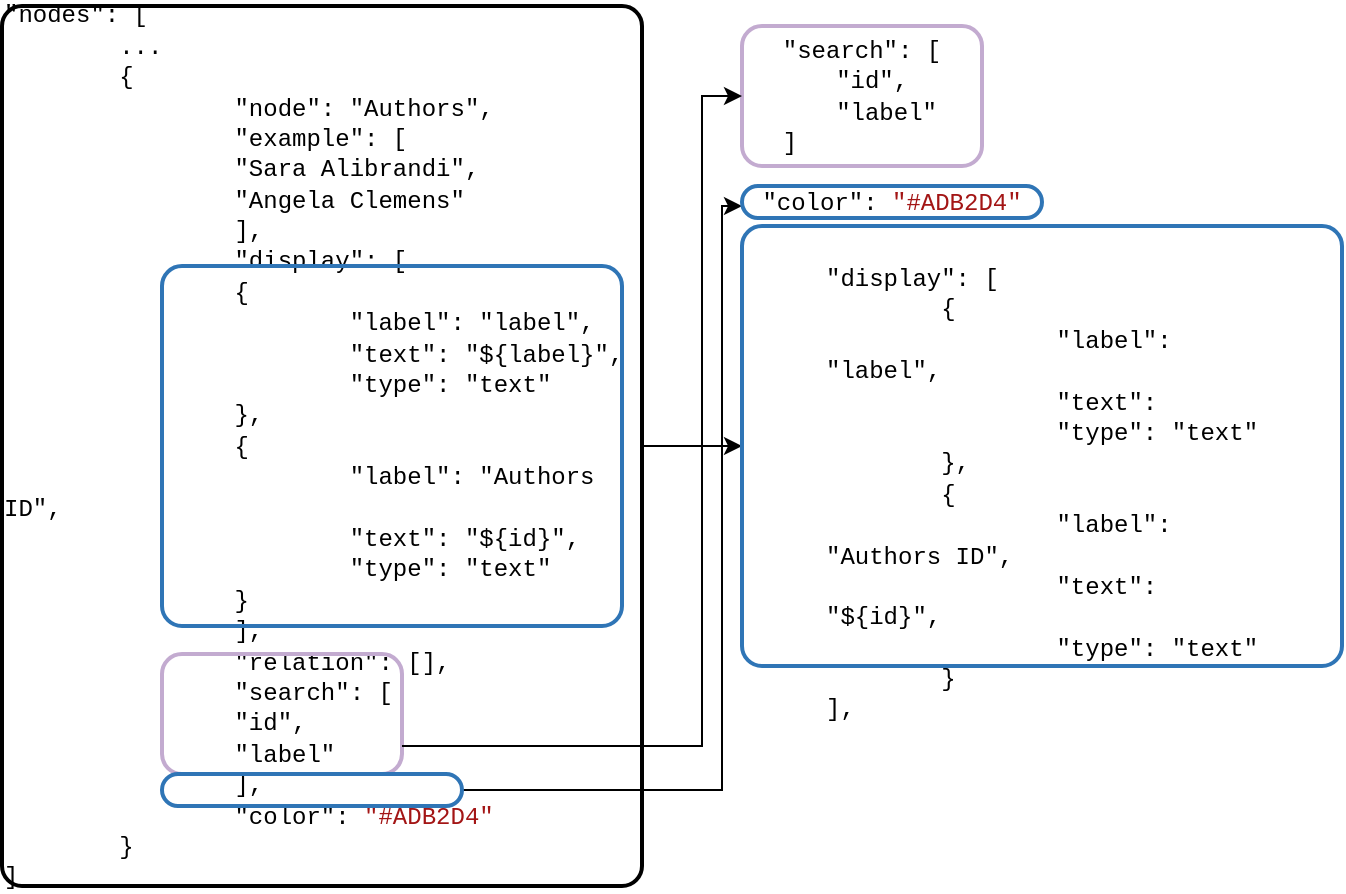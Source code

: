 <mxfile version="26.2.2">
  <diagram name="Page-1" id="xKhlsxAtRhAonfhplPug">
    <mxGraphModel dx="1428" dy="732" grid="1" gridSize="10" guides="1" tooltips="1" connect="1" arrows="1" fold="1" page="1" pageScale="1" pageWidth="1920" pageHeight="1200" math="0" shadow="0">
      <root>
        <mxCell id="0" />
        <mxCell id="1" parent="0" />
        <mxCell id="vIwmV1KeTdYrx_ldE85M-15" value="" style="edgeStyle=orthogonalEdgeStyle;rounded=0;orthogonalLoop=1;jettySize=auto;html=1;" edge="1" parent="1" source="vIwmV1KeTdYrx_ldE85M-1" target="vIwmV1KeTdYrx_ldE85M-14">
          <mxGeometry relative="1" as="geometry" />
        </mxCell>
        <mxCell id="vIwmV1KeTdYrx_ldE85M-1" value="&lt;p align=&quot;left&quot; id=&quot;docs-internal-guid-2ff7460e-7fff-f5c0-583b-2fa1f68761b8&quot; style=&quot;line-height:1.2;margin-top:0pt;margin-bottom:0pt;&quot; dir=&quot;ltr&quot;&gt;&lt;span style=&quot;font-size: 9pt; font-family: &amp;quot;Courier New&amp;quot;, monospace; color: rgb(0, 0, 0); background-color: transparent; font-weight: 400; font-style: normal; font-variant: normal; text-decoration: none; vertical-align: baseline; white-space: pre-wrap;&quot;&gt;&quot;nodes&quot;: [&lt;/span&gt;&lt;/p&gt;&lt;p align=&quot;left&quot; style=&quot;line-height:1.2;margin-top:0pt;margin-bottom:0pt;&quot; dir=&quot;ltr&quot;&gt;&lt;span style=&quot;font-size: 9pt; font-family: &amp;quot;Courier New&amp;quot;, monospace; color: rgb(0, 0, 0); background-color: transparent; font-weight: 400; font-style: normal; font-variant: normal; text-decoration: none; vertical-align: baseline; white-space: pre-wrap;&quot;&gt;&amp;nbsp;&amp;nbsp;&amp;nbsp;&amp;nbsp;&lt;/span&gt;&lt;span style=&quot;font-size: 9pt; font-family: &amp;quot;Courier New&amp;quot;, monospace; color: rgb(0, 0, 0); background-color: transparent; font-weight: 400; font-style: normal; font-variant: normal; text-decoration: none; vertical-align: baseline; white-space: pre-wrap;&quot;&gt;&lt;span style=&quot;white-space:pre;&quot; class=&quot;Apple-tab-span&quot;&gt;&#x9;&lt;/span&gt;&lt;/span&gt;&lt;span style=&quot;font-size: 9pt; font-family: &amp;quot;Courier New&amp;quot;, monospace; color: rgb(0, 0, 0); background-color: transparent; font-weight: 400; font-style: normal; font-variant: normal; text-decoration: none; vertical-align: baseline; white-space: pre-wrap;&quot;&gt;...&lt;/span&gt;&lt;/p&gt;&lt;p align=&quot;left&quot; style=&quot;line-height:1.2;margin-top:0pt;margin-bottom:0pt;&quot; dir=&quot;ltr&quot;&gt;&lt;span style=&quot;font-size: 9pt; font-family: &amp;quot;Courier New&amp;quot;, monospace; color: rgb(0, 0, 0); background-color: transparent; font-weight: 400; font-style: normal; font-variant: normal; text-decoration: none; vertical-align: baseline; white-space: pre-wrap;&quot;&gt;&amp;nbsp;&amp;nbsp;&amp;nbsp;&amp;nbsp;&lt;/span&gt;&lt;span style=&quot;font-size: 9pt; font-family: &amp;quot;Courier New&amp;quot;, monospace; color: rgb(0, 0, 0); background-color: transparent; font-weight: 400; font-style: normal; font-variant: normal; text-decoration: none; vertical-align: baseline; white-space: pre-wrap;&quot;&gt;&lt;span style=&quot;white-space:pre;&quot; class=&quot;Apple-tab-span&quot;&gt;&#x9;&lt;/span&gt;&lt;/span&gt;&lt;span style=&quot;font-size: 9pt; font-family: &amp;quot;Courier New&amp;quot;, monospace; color: rgb(0, 0, 0); background-color: transparent; font-weight: 400; font-style: normal; font-variant: normal; text-decoration: none; vertical-align: baseline; white-space: pre-wrap;&quot;&gt;{&lt;/span&gt;&lt;/p&gt;&lt;p align=&quot;left&quot; style=&quot;line-height:1.2;margin-top:0pt;margin-bottom:0pt;&quot; dir=&quot;ltr&quot;&gt;&lt;span style=&quot;font-size: 9pt; font-family: &amp;quot;Courier New&amp;quot;, monospace; color: rgb(0, 0, 0); background-color: transparent; font-weight: 400; font-style: normal; font-variant: normal; text-decoration: none; vertical-align: baseline; white-space: pre-wrap;&quot;&gt;&amp;nbsp;&amp;nbsp;&amp;nbsp;&amp;nbsp;&amp;nbsp;&amp;nbsp;&amp;nbsp;&amp;nbsp;&lt;/span&gt;&lt;span style=&quot;font-size: 9pt; font-family: &amp;quot;Courier New&amp;quot;, monospace; color: rgb(0, 0, 0); background-color: transparent; font-weight: 400; font-style: normal; font-variant: normal; text-decoration: none; vertical-align: baseline; white-space: pre-wrap;&quot;&gt;&lt;span style=&quot;white-space:pre;&quot; class=&quot;Apple-tab-span&quot;&gt;&#x9;&lt;/span&gt;&lt;/span&gt;&lt;span style=&quot;font-size: 9pt; font-family: &amp;quot;Courier New&amp;quot;, monospace; color: rgb(0, 0, 0); background-color: transparent; font-weight: 400; font-style: normal; font-variant: normal; text-decoration: none; vertical-align: baseline; white-space: pre-wrap;&quot;&gt;&quot;node&quot;: &quot;Authors&quot;,&lt;/span&gt;&lt;/p&gt;&lt;p align=&quot;left&quot; style=&quot;line-height:1.2;margin-top:0pt;margin-bottom:0pt;&quot; dir=&quot;ltr&quot;&gt;&lt;span style=&quot;font-size: 9pt; font-family: &amp;quot;Courier New&amp;quot;, monospace; color: rgb(0, 0, 0); background-color: transparent; font-weight: 400; font-style: normal; font-variant: normal; text-decoration: none; vertical-align: baseline; white-space: pre-wrap;&quot;&gt;&amp;nbsp;&amp;nbsp;&amp;nbsp;&amp;nbsp;&amp;nbsp;&amp;nbsp;&amp;nbsp;&amp;nbsp;&lt;/span&gt;&lt;span style=&quot;font-size: 9pt; font-family: &amp;quot;Courier New&amp;quot;, monospace; color: rgb(0, 0, 0); background-color: transparent; font-weight: 400; font-style: normal; font-variant: normal; text-decoration: none; vertical-align: baseline; white-space: pre-wrap;&quot;&gt;&lt;span style=&quot;white-space:pre;&quot; class=&quot;Apple-tab-span&quot;&gt;&#x9;&lt;/span&gt;&lt;/span&gt;&lt;span style=&quot;font-size: 9pt; font-family: &amp;quot;Courier New&amp;quot;, monospace; color: rgb(0, 0, 0); background-color: transparent; font-weight: 400; font-style: normal; font-variant: normal; text-decoration: none; vertical-align: baseline; white-space: pre-wrap;&quot;&gt;&quot;example&quot;: [&lt;/span&gt;&lt;/p&gt;&lt;p align=&quot;left&quot; style=&quot;line-height:1.2;margin-top:0pt;margin-bottom:0pt;&quot; dir=&quot;ltr&quot;&gt;&lt;span style=&quot;font-size: 9pt; font-family: &amp;quot;Courier New&amp;quot;, monospace; color: rgb(0, 0, 0); background-color: transparent; font-weight: 400; font-style: normal; font-variant: normal; text-decoration: none; vertical-align: baseline; white-space: pre-wrap;&quot;&gt;&amp;nbsp;&amp;nbsp;&amp;nbsp;&amp;nbsp;&amp;nbsp;&amp;nbsp;&amp;nbsp;&amp;nbsp;&amp;nbsp;&amp;nbsp;&amp;nbsp;&amp;nbsp;&lt;/span&gt;&lt;span style=&quot;font-size: 9pt; font-family: &amp;quot;Courier New&amp;quot;, monospace; color: rgb(0, 0, 0); background-color: transparent; font-weight: 400; font-style: normal; font-variant: normal; text-decoration: none; vertical-align: baseline; white-space: pre-wrap;&quot;&gt;&lt;span style=&quot;white-space:pre;&quot; class=&quot;Apple-tab-span&quot;&gt;&#x9;&lt;/span&gt;&lt;/span&gt;&lt;span style=&quot;font-size: 9pt; font-family: &amp;quot;Courier New&amp;quot;, monospace; color: rgb(0, 0, 0); background-color: transparent; font-weight: 400; font-style: normal; font-variant: normal; text-decoration: none; vertical-align: baseline; white-space: pre-wrap;&quot;&gt;&quot;Sara Alibrandi&quot;,&lt;/span&gt;&lt;/p&gt;&lt;p align=&quot;left&quot; style=&quot;line-height:1.2;margin-top:0pt;margin-bottom:0pt;&quot; dir=&quot;ltr&quot;&gt;&lt;span style=&quot;font-size: 9pt; font-family: &amp;quot;Courier New&amp;quot;, monospace; color: rgb(0, 0, 0); background-color: transparent; font-weight: 400; font-style: normal; font-variant: normal; text-decoration: none; vertical-align: baseline; white-space: pre-wrap;&quot;&gt;&amp;nbsp;&amp;nbsp;&amp;nbsp;&amp;nbsp;&amp;nbsp;&amp;nbsp;&amp;nbsp;&amp;nbsp;&amp;nbsp;&amp;nbsp;&amp;nbsp;&amp;nbsp;&lt;/span&gt;&lt;span style=&quot;font-size: 9pt; font-family: &amp;quot;Courier New&amp;quot;, monospace; color: rgb(0, 0, 0); background-color: transparent; font-weight: 400; font-style: normal; font-variant: normal; text-decoration: none; vertical-align: baseline; white-space: pre-wrap;&quot;&gt;&lt;span style=&quot;white-space:pre;&quot; class=&quot;Apple-tab-span&quot;&gt;&#x9;&lt;/span&gt;&lt;/span&gt;&lt;span style=&quot;font-size: 9pt; font-family: &amp;quot;Courier New&amp;quot;, monospace; color: rgb(0, 0, 0); background-color: transparent; font-weight: 400; font-style: normal; font-variant: normal; text-decoration: none; vertical-align: baseline; white-space: pre-wrap;&quot;&gt;&quot;Angela Clemens&quot;&lt;/span&gt;&lt;/p&gt;&lt;p align=&quot;left&quot; style=&quot;line-height:1.2;margin-top:0pt;margin-bottom:0pt;&quot; dir=&quot;ltr&quot;&gt;&lt;span style=&quot;font-size: 9pt; font-family: &amp;quot;Courier New&amp;quot;, monospace; color: rgb(0, 0, 0); background-color: transparent; font-weight: 400; font-style: normal; font-variant: normal; text-decoration: none; vertical-align: baseline; white-space: pre-wrap;&quot;&gt;&amp;nbsp;&amp;nbsp;&amp;nbsp;&amp;nbsp;&amp;nbsp;&amp;nbsp;&amp;nbsp;&amp;nbsp;&lt;/span&gt;&lt;span style=&quot;font-size: 9pt; font-family: &amp;quot;Courier New&amp;quot;, monospace; color: rgb(0, 0, 0); background-color: transparent; font-weight: 400; font-style: normal; font-variant: normal; text-decoration: none; vertical-align: baseline; white-space: pre-wrap;&quot;&gt;&lt;span style=&quot;white-space:pre;&quot; class=&quot;Apple-tab-span&quot;&gt;&#x9;&lt;/span&gt;&lt;/span&gt;&lt;span style=&quot;font-size: 9pt; font-family: &amp;quot;Courier New&amp;quot;, monospace; color: rgb(0, 0, 0); background-color: transparent; font-weight: 400; font-style: normal; font-variant: normal; text-decoration: none; vertical-align: baseline; white-space: pre-wrap;&quot;&gt;],&lt;/span&gt;&lt;/p&gt;&lt;p align=&quot;left&quot; style=&quot;line-height:1.2;margin-top:0pt;margin-bottom:0pt;&quot; dir=&quot;ltr&quot;&gt;&lt;span style=&quot;font-size: 9pt; font-family: &amp;quot;Courier New&amp;quot;, monospace; color: rgb(0, 0, 0); background-color: transparent; font-weight: 400; font-style: normal; font-variant: normal; text-decoration: none; vertical-align: baseline; white-space: pre-wrap;&quot;&gt;&amp;nbsp;&amp;nbsp;&amp;nbsp;&amp;nbsp;&amp;nbsp;&amp;nbsp;&amp;nbsp;&amp;nbsp;&lt;/span&gt;&lt;span style=&quot;font-size: 9pt; font-family: &amp;quot;Courier New&amp;quot;, monospace; color: rgb(0, 0, 0); background-color: transparent; font-weight: 400; font-style: normal; font-variant: normal; text-decoration: none; vertical-align: baseline; white-space: pre-wrap;&quot;&gt;&lt;span style=&quot;white-space:pre;&quot; class=&quot;Apple-tab-span&quot;&gt;&#x9;&lt;/span&gt;&lt;/span&gt;&lt;span style=&quot;font-size: 9pt; font-family: &amp;quot;Courier New&amp;quot;, monospace; color: rgb(0, 0, 0); background-color: transparent; font-weight: 400; font-style: normal; font-variant: normal; text-decoration: none; vertical-align: baseline; white-space: pre-wrap;&quot;&gt;&quot;display&quot;: [&lt;/span&gt;&lt;/p&gt;&lt;p align=&quot;left&quot; style=&quot;line-height:1.2;margin-top:0pt;margin-bottom:0pt;&quot; dir=&quot;ltr&quot;&gt;&lt;span style=&quot;font-size: 9pt; font-family: &amp;quot;Courier New&amp;quot;, monospace; color: rgb(0, 0, 0); background-color: transparent; font-weight: 400; font-style: normal; font-variant: normal; text-decoration: none; vertical-align: baseline; white-space: pre-wrap;&quot;&gt;&amp;nbsp;&amp;nbsp;&amp;nbsp;&amp;nbsp;&amp;nbsp;&amp;nbsp;&amp;nbsp;&amp;nbsp;&amp;nbsp;&amp;nbsp;&amp;nbsp;&amp;nbsp;&lt;/span&gt;&lt;span style=&quot;font-size: 9pt; font-family: &amp;quot;Courier New&amp;quot;, monospace; color: rgb(0, 0, 0); background-color: transparent; font-weight: 400; font-style: normal; font-variant: normal; text-decoration: none; vertical-align: baseline; white-space: pre-wrap;&quot;&gt;&lt;span style=&quot;white-space:pre;&quot; class=&quot;Apple-tab-span&quot;&gt;&#x9;&lt;/span&gt;&lt;/span&gt;&lt;span style=&quot;font-size: 9pt; font-family: &amp;quot;Courier New&amp;quot;, monospace; color: rgb(0, 0, 0); background-color: transparent; font-weight: 400; font-style: normal; font-variant: normal; text-decoration: none; vertical-align: baseline; white-space: pre-wrap;&quot;&gt;{&lt;/span&gt;&lt;/p&gt;&lt;p align=&quot;left&quot; style=&quot;line-height:1.2;margin-top:0pt;margin-bottom:0pt;&quot; dir=&quot;ltr&quot;&gt;&lt;span style=&quot;font-size: 9pt; font-family: &amp;quot;Courier New&amp;quot;, monospace; color: rgb(0, 0, 0); background-color: transparent; font-weight: 400; font-style: normal; font-variant: normal; text-decoration: none; vertical-align: baseline; white-space: pre-wrap;&quot;&gt;&amp;nbsp;&amp;nbsp;&amp;nbsp;&amp;nbsp;&amp;nbsp;&amp;nbsp;&amp;nbsp;&amp;nbsp;&amp;nbsp;&amp;nbsp;&amp;nbsp;&amp;nbsp;&amp;nbsp;&amp;nbsp;&amp;nbsp;&amp;nbsp;&lt;/span&gt;&lt;span style=&quot;font-size: 9pt; font-family: &amp;quot;Courier New&amp;quot;, monospace; color: rgb(0, 0, 0); background-color: transparent; font-weight: 400; font-style: normal; font-variant: normal; text-decoration: none; vertical-align: baseline; white-space: pre-wrap;&quot;&gt;&lt;span style=&quot;white-space:pre;&quot; class=&quot;Apple-tab-span&quot;&gt;&#x9;&lt;/span&gt;&lt;/span&gt;&lt;span style=&quot;font-size: 9pt; font-family: &amp;quot;Courier New&amp;quot;, monospace; color: rgb(0, 0, 0); background-color: transparent; font-weight: 400; font-style: normal; font-variant: normal; text-decoration: none; vertical-align: baseline; white-space: pre-wrap;&quot;&gt;&quot;label&quot;: &quot;label&quot;,&lt;/span&gt;&lt;/p&gt;&lt;p align=&quot;left&quot; style=&quot;line-height:1.2;margin-top:0pt;margin-bottom:0pt;&quot; dir=&quot;ltr&quot;&gt;&lt;span style=&quot;font-size: 9pt; font-family: &amp;quot;Courier New&amp;quot;, monospace; color: rgb(0, 0, 0); background-color: transparent; font-weight: 400; font-style: normal; font-variant: normal; text-decoration: none; vertical-align: baseline; white-space: pre-wrap;&quot;&gt;&amp;nbsp;&amp;nbsp;&amp;nbsp;&amp;nbsp;&amp;nbsp;&amp;nbsp;&amp;nbsp;&amp;nbsp;&amp;nbsp;&amp;nbsp;&amp;nbsp;&amp;nbsp;&amp;nbsp;&amp;nbsp;&amp;nbsp;&amp;nbsp;&lt;/span&gt;&lt;span style=&quot;font-size: 9pt; font-family: &amp;quot;Courier New&amp;quot;, monospace; color: rgb(0, 0, 0); background-color: transparent; font-weight: 400; font-style: normal; font-variant: normal; text-decoration: none; vertical-align: baseline; white-space: pre-wrap;&quot;&gt;&lt;span style=&quot;white-space:pre;&quot; class=&quot;Apple-tab-span&quot;&gt;&#x9;&lt;/span&gt;&lt;/span&gt;&lt;span style=&quot;font-size: 9pt; font-family: &amp;quot;Courier New&amp;quot;, monospace; color: rgb(0, 0, 0); background-color: transparent; font-weight: 400; font-style: normal; font-variant: normal; text-decoration: none; vertical-align: baseline; white-space: pre-wrap;&quot;&gt;&quot;text&quot;: &quot;${label}&quot;,&lt;/span&gt;&lt;/p&gt;&lt;p align=&quot;left&quot; style=&quot;line-height:1.2;margin-top:0pt;margin-bottom:0pt;&quot; dir=&quot;ltr&quot;&gt;&lt;span style=&quot;font-size: 9pt; font-family: &amp;quot;Courier New&amp;quot;, monospace; color: rgb(0, 0, 0); background-color: transparent; font-weight: 400; font-style: normal; font-variant: normal; text-decoration: none; vertical-align: baseline; white-space: pre-wrap;&quot;&gt;&amp;nbsp;&amp;nbsp;&amp;nbsp;&amp;nbsp;&amp;nbsp;&amp;nbsp;&amp;nbsp;&amp;nbsp;&amp;nbsp;&amp;nbsp;&amp;nbsp;&amp;nbsp;&amp;nbsp;&amp;nbsp;&amp;nbsp;&amp;nbsp;&lt;/span&gt;&lt;span style=&quot;font-size: 9pt; font-family: &amp;quot;Courier New&amp;quot;, monospace; color: rgb(0, 0, 0); background-color: transparent; font-weight: 400; font-style: normal; font-variant: normal; text-decoration: none; vertical-align: baseline; white-space: pre-wrap;&quot;&gt;&lt;span style=&quot;white-space:pre;&quot; class=&quot;Apple-tab-span&quot;&gt;&#x9;&lt;/span&gt;&lt;/span&gt;&lt;span style=&quot;font-size: 9pt; font-family: &amp;quot;Courier New&amp;quot;, monospace; color: rgb(0, 0, 0); background-color: transparent; font-weight: 400; font-style: normal; font-variant: normal; text-decoration: none; vertical-align: baseline; white-space: pre-wrap;&quot;&gt;&quot;type&quot;: &quot;text&quot;&lt;/span&gt;&lt;/p&gt;&lt;p align=&quot;left&quot; style=&quot;line-height:1.2;margin-top:0pt;margin-bottom:0pt;&quot; dir=&quot;ltr&quot;&gt;&lt;span style=&quot;font-size: 9pt; font-family: &amp;quot;Courier New&amp;quot;, monospace; color: rgb(0, 0, 0); background-color: transparent; font-weight: 400; font-style: normal; font-variant: normal; text-decoration: none; vertical-align: baseline; white-space: pre-wrap;&quot;&gt;&amp;nbsp;&amp;nbsp;&amp;nbsp;&amp;nbsp;&amp;nbsp;&amp;nbsp;&amp;nbsp;&amp;nbsp;&amp;nbsp;&amp;nbsp;&amp;nbsp;&amp;nbsp;&lt;/span&gt;&lt;span style=&quot;font-size: 9pt; font-family: &amp;quot;Courier New&amp;quot;, monospace; color: rgb(0, 0, 0); background-color: transparent; font-weight: 400; font-style: normal; font-variant: normal; text-decoration: none; vertical-align: baseline; white-space: pre-wrap;&quot;&gt;&lt;span style=&quot;white-space:pre;&quot; class=&quot;Apple-tab-span&quot;&gt;&#x9;&lt;/span&gt;&lt;/span&gt;&lt;span style=&quot;font-size: 9pt; font-family: &amp;quot;Courier New&amp;quot;, monospace; color: rgb(0, 0, 0); background-color: transparent; font-weight: 400; font-style: normal; font-variant: normal; text-decoration: none; vertical-align: baseline; white-space: pre-wrap;&quot;&gt;},&lt;/span&gt;&lt;/p&gt;&lt;p align=&quot;left&quot; style=&quot;line-height:1.2;margin-top:0pt;margin-bottom:0pt;&quot; dir=&quot;ltr&quot;&gt;&lt;span style=&quot;font-size: 9pt; font-family: &amp;quot;Courier New&amp;quot;, monospace; color: rgb(0, 0, 0); background-color: transparent; font-weight: 400; font-style: normal; font-variant: normal; text-decoration: none; vertical-align: baseline; white-space: pre-wrap;&quot;&gt;&amp;nbsp;&amp;nbsp;&amp;nbsp;&amp;nbsp;&amp;nbsp;&amp;nbsp;&amp;nbsp;&amp;nbsp;&amp;nbsp;&amp;nbsp;&amp;nbsp;&amp;nbsp;&lt;/span&gt;&lt;span style=&quot;font-size: 9pt; font-family: &amp;quot;Courier New&amp;quot;, monospace; color: rgb(0, 0, 0); background-color: transparent; font-weight: 400; font-style: normal; font-variant: normal; text-decoration: none; vertical-align: baseline; white-space: pre-wrap;&quot;&gt;&lt;span style=&quot;white-space:pre;&quot; class=&quot;Apple-tab-span&quot;&gt;&#x9;&lt;/span&gt;&lt;/span&gt;&lt;span style=&quot;font-size: 9pt; font-family: &amp;quot;Courier New&amp;quot;, monospace; color: rgb(0, 0, 0); background-color: transparent; font-weight: 400; font-style: normal; font-variant: normal; text-decoration: none; vertical-align: baseline; white-space: pre-wrap;&quot;&gt;{&lt;/span&gt;&lt;/p&gt;&lt;p align=&quot;left&quot; style=&quot;line-height:1.2;margin-top:0pt;margin-bottom:0pt;&quot; dir=&quot;ltr&quot;&gt;&lt;span style=&quot;font-size: 9pt; font-family: &amp;quot;Courier New&amp;quot;, monospace; color: rgb(0, 0, 0); background-color: transparent; font-weight: 400; font-style: normal; font-variant: normal; text-decoration: none; vertical-align: baseline; white-space: pre-wrap;&quot;&gt;&amp;nbsp;&amp;nbsp;&amp;nbsp;&amp;nbsp;&amp;nbsp;&amp;nbsp;&amp;nbsp;&amp;nbsp;&amp;nbsp;&amp;nbsp;&amp;nbsp;&amp;nbsp;&amp;nbsp;&amp;nbsp;&amp;nbsp;&amp;nbsp;&lt;/span&gt;&lt;span style=&quot;font-size: 9pt; font-family: &amp;quot;Courier New&amp;quot;, monospace; color: rgb(0, 0, 0); background-color: transparent; font-weight: 400; font-style: normal; font-variant: normal; text-decoration: none; vertical-align: baseline; white-space: pre-wrap;&quot;&gt;&lt;span style=&quot;white-space:pre;&quot; class=&quot;Apple-tab-span&quot;&gt;&#x9;&lt;/span&gt;&lt;/span&gt;&lt;span style=&quot;font-size: 9pt; font-family: &amp;quot;Courier New&amp;quot;, monospace; color: rgb(0, 0, 0); background-color: transparent; font-weight: 400; font-style: normal; font-variant: normal; text-decoration: none; vertical-align: baseline; white-space: pre-wrap;&quot;&gt;&quot;label&quot;: &quot;Authors ID&quot;,&lt;/span&gt;&lt;/p&gt;&lt;p align=&quot;left&quot; style=&quot;line-height:1.2;margin-top:0pt;margin-bottom:0pt;&quot; dir=&quot;ltr&quot;&gt;&lt;span style=&quot;font-size: 9pt; font-family: &amp;quot;Courier New&amp;quot;, monospace; color: rgb(0, 0, 0); background-color: transparent; font-weight: 400; font-style: normal; font-variant: normal; text-decoration: none; vertical-align: baseline; white-space: pre-wrap;&quot;&gt;&amp;nbsp;&amp;nbsp;&amp;nbsp;&amp;nbsp;&amp;nbsp;&amp;nbsp;&amp;nbsp;&amp;nbsp;&amp;nbsp;&amp;nbsp;&amp;nbsp;&amp;nbsp;&amp;nbsp;&amp;nbsp;&amp;nbsp;&amp;nbsp;&lt;/span&gt;&lt;span style=&quot;font-size: 9pt; font-family: &amp;quot;Courier New&amp;quot;, monospace; color: rgb(0, 0, 0); background-color: transparent; font-weight: 400; font-style: normal; font-variant: normal; text-decoration: none; vertical-align: baseline; white-space: pre-wrap;&quot;&gt;&lt;span style=&quot;white-space:pre;&quot; class=&quot;Apple-tab-span&quot;&gt;&#x9;&lt;/span&gt;&lt;/span&gt;&lt;span style=&quot;font-size: 9pt; font-family: &amp;quot;Courier New&amp;quot;, monospace; color: rgb(0, 0, 0); background-color: transparent; font-weight: 400; font-style: normal; font-variant: normal; text-decoration: none; vertical-align: baseline; white-space: pre-wrap;&quot;&gt;&quot;text&quot;: &quot;${id}&quot;,&lt;/span&gt;&lt;/p&gt;&lt;p align=&quot;left&quot; style=&quot;line-height:1.2;margin-top:0pt;margin-bottom:0pt;&quot; dir=&quot;ltr&quot;&gt;&lt;span style=&quot;font-size: 9pt; font-family: &amp;quot;Courier New&amp;quot;, monospace; color: rgb(0, 0, 0); background-color: transparent; font-weight: 400; font-style: normal; font-variant: normal; text-decoration: none; vertical-align: baseline; white-space: pre-wrap;&quot;&gt;&amp;nbsp;&amp;nbsp;&amp;nbsp;&amp;nbsp;&amp;nbsp;&amp;nbsp;&amp;nbsp;&amp;nbsp;&amp;nbsp;&amp;nbsp;&amp;nbsp;&amp;nbsp;&amp;nbsp;&amp;nbsp;&amp;nbsp;&amp;nbsp;&lt;/span&gt;&lt;span style=&quot;font-size: 9pt; font-family: &amp;quot;Courier New&amp;quot;, monospace; color: rgb(0, 0, 0); background-color: transparent; font-weight: 400; font-style: normal; font-variant: normal; text-decoration: none; vertical-align: baseline; white-space: pre-wrap;&quot;&gt;&lt;span style=&quot;white-space:pre;&quot; class=&quot;Apple-tab-span&quot;&gt;&#x9;&lt;/span&gt;&lt;/span&gt;&lt;span style=&quot;font-size: 9pt; font-family: &amp;quot;Courier New&amp;quot;, monospace; color: rgb(0, 0, 0); background-color: transparent; font-weight: 400; font-style: normal; font-variant: normal; text-decoration: none; vertical-align: baseline; white-space: pre-wrap;&quot;&gt;&quot;type&quot;: &quot;text&quot;&lt;/span&gt;&lt;/p&gt;&lt;p align=&quot;left&quot; style=&quot;line-height:1.2;margin-top:0pt;margin-bottom:0pt;&quot; dir=&quot;ltr&quot;&gt;&lt;span style=&quot;font-size: 9pt; font-family: &amp;quot;Courier New&amp;quot;, monospace; color: rgb(0, 0, 0); background-color: transparent; font-weight: 400; font-style: normal; font-variant: normal; text-decoration: none; vertical-align: baseline; white-space: pre-wrap;&quot;&gt;&amp;nbsp;&amp;nbsp;&amp;nbsp;&amp;nbsp;&amp;nbsp;&amp;nbsp;&amp;nbsp;&amp;nbsp;&amp;nbsp;&amp;nbsp;&amp;nbsp;&amp;nbsp;&lt;/span&gt;&lt;span style=&quot;font-size: 9pt; font-family: &amp;quot;Courier New&amp;quot;, monospace; color: rgb(0, 0, 0); background-color: transparent; font-weight: 400; font-style: normal; font-variant: normal; text-decoration: none; vertical-align: baseline; white-space: pre-wrap;&quot;&gt;&lt;span style=&quot;white-space:pre;&quot; class=&quot;Apple-tab-span&quot;&gt;&#x9;&lt;/span&gt;&lt;/span&gt;&lt;span style=&quot;font-size: 9pt; font-family: &amp;quot;Courier New&amp;quot;, monospace; color: rgb(0, 0, 0); background-color: transparent; font-weight: 400; font-style: normal; font-variant: normal; text-decoration: none; vertical-align: baseline; white-space: pre-wrap;&quot;&gt;}&lt;/span&gt;&lt;/p&gt;&lt;p align=&quot;left&quot; style=&quot;line-height:1.2;margin-top:0pt;margin-bottom:0pt;&quot; dir=&quot;ltr&quot;&gt;&lt;span style=&quot;font-size: 9pt; font-family: &amp;quot;Courier New&amp;quot;, monospace; color: rgb(0, 0, 0); background-color: transparent; font-weight: 400; font-style: normal; font-variant: normal; text-decoration: none; vertical-align: baseline; white-space: pre-wrap;&quot;&gt;&amp;nbsp;&amp;nbsp;&amp;nbsp;&amp;nbsp;&amp;nbsp;&amp;nbsp;&amp;nbsp;&amp;nbsp;&lt;/span&gt;&lt;span style=&quot;font-size: 9pt; font-family: &amp;quot;Courier New&amp;quot;, monospace; color: rgb(0, 0, 0); background-color: transparent; font-weight: 400; font-style: normal; font-variant: normal; text-decoration: none; vertical-align: baseline; white-space: pre-wrap;&quot;&gt;&lt;span style=&quot;white-space:pre;&quot; class=&quot;Apple-tab-span&quot;&gt;&#x9;&lt;/span&gt;&lt;/span&gt;&lt;span style=&quot;font-size: 9pt; font-family: &amp;quot;Courier New&amp;quot;, monospace; color: rgb(0, 0, 0); background-color: transparent; font-weight: 400; font-style: normal; font-variant: normal; text-decoration: none; vertical-align: baseline; white-space: pre-wrap;&quot;&gt;],&lt;/span&gt;&lt;/p&gt;&lt;p align=&quot;left&quot; style=&quot;line-height:1.2;margin-top:0pt;margin-bottom:0pt;&quot; dir=&quot;ltr&quot;&gt;&lt;span style=&quot;font-size: 9pt; font-family: &amp;quot;Courier New&amp;quot;, monospace; color: rgb(0, 0, 0); background-color: transparent; font-weight: 400; font-style: normal; font-variant: normal; text-decoration: none; vertical-align: baseline; white-space: pre-wrap;&quot;&gt;&amp;nbsp;&amp;nbsp;&amp;nbsp;&amp;nbsp;&amp;nbsp;&amp;nbsp;&amp;nbsp;&amp;nbsp;&lt;/span&gt;&lt;span style=&quot;font-size: 9pt; font-family: &amp;quot;Courier New&amp;quot;, monospace; color: rgb(0, 0, 0); background-color: transparent; font-weight: 400; font-style: normal; font-variant: normal; text-decoration: none; vertical-align: baseline; white-space: pre-wrap;&quot;&gt;&lt;span style=&quot;white-space:pre;&quot; class=&quot;Apple-tab-span&quot;&gt;&#x9;&lt;/span&gt;&lt;/span&gt;&lt;span style=&quot;font-size: 9pt; font-family: &amp;quot;Courier New&amp;quot;, monospace; color: rgb(0, 0, 0); background-color: transparent; font-weight: 400; font-style: normal; font-variant: normal; text-decoration: none; vertical-align: baseline; white-space: pre-wrap;&quot;&gt;&quot;relation&quot;: [],&lt;/span&gt;&lt;/p&gt;&lt;p align=&quot;left&quot; style=&quot;line-height:1.2;margin-top:0pt;margin-bottom:0pt;&quot; dir=&quot;ltr&quot;&gt;&lt;span style=&quot;font-size: 9pt; font-family: &amp;quot;Courier New&amp;quot;, monospace; color: rgb(0, 0, 0); background-color: transparent; font-weight: 400; font-style: normal; font-variant: normal; text-decoration: none; vertical-align: baseline; white-space: pre-wrap;&quot;&gt;&amp;nbsp;&amp;nbsp;&amp;nbsp;&amp;nbsp;&amp;nbsp;&amp;nbsp;&amp;nbsp;&amp;nbsp;&lt;/span&gt;&lt;span style=&quot;font-size: 9pt; font-family: &amp;quot;Courier New&amp;quot;, monospace; color: rgb(0, 0, 0); background-color: transparent; font-weight: 400; font-style: normal; font-variant: normal; text-decoration: none; vertical-align: baseline; white-space: pre-wrap;&quot;&gt;&lt;span style=&quot;white-space:pre;&quot; class=&quot;Apple-tab-span&quot;&gt;&#x9;&lt;/span&gt;&lt;/span&gt;&lt;span style=&quot;font-size: 9pt; font-family: &amp;quot;Courier New&amp;quot;, monospace; color: rgb(0, 0, 0); background-color: transparent; font-weight: 400; font-style: normal; font-variant: normal; text-decoration: none; vertical-align: baseline; white-space: pre-wrap;&quot;&gt;&quot;search&quot;: [&lt;/span&gt;&lt;/p&gt;&lt;p align=&quot;left&quot; style=&quot;line-height:1.2;margin-top:0pt;margin-bottom:0pt;&quot; dir=&quot;ltr&quot;&gt;&lt;span style=&quot;font-size: 9pt; font-family: &amp;quot;Courier New&amp;quot;, monospace; color: rgb(0, 0, 0); background-color: transparent; font-weight: 400; font-style: normal; font-variant: normal; text-decoration: none; vertical-align: baseline; white-space: pre-wrap;&quot;&gt;&amp;nbsp;&amp;nbsp;&amp;nbsp;&amp;nbsp;&amp;nbsp;&amp;nbsp;&amp;nbsp;&amp;nbsp;&amp;nbsp;&amp;nbsp;&amp;nbsp;&amp;nbsp;&lt;/span&gt;&lt;span style=&quot;font-size: 9pt; font-family: &amp;quot;Courier New&amp;quot;, monospace; color: rgb(0, 0, 0); background-color: transparent; font-weight: 400; font-style: normal; font-variant: normal; text-decoration: none; vertical-align: baseline; white-space: pre-wrap;&quot;&gt;&lt;span style=&quot;white-space:pre;&quot; class=&quot;Apple-tab-span&quot;&gt;&#x9;&lt;/span&gt;&lt;/span&gt;&lt;span style=&quot;font-size: 9pt; font-family: &amp;quot;Courier New&amp;quot;, monospace; color: rgb(0, 0, 0); background-color: transparent; font-weight: 400; font-style: normal; font-variant: normal; text-decoration: none; vertical-align: baseline; white-space: pre-wrap;&quot;&gt;&quot;id&quot;,&lt;/span&gt;&lt;/p&gt;&lt;p align=&quot;left&quot; style=&quot;line-height:1.2;margin-top:0pt;margin-bottom:0pt;&quot; dir=&quot;ltr&quot;&gt;&lt;span style=&quot;font-size: 9pt; font-family: &amp;quot;Courier New&amp;quot;, monospace; color: rgb(0, 0, 0); background-color: transparent; font-weight: 400; font-style: normal; font-variant: normal; text-decoration: none; vertical-align: baseline; white-space: pre-wrap;&quot;&gt;&amp;nbsp;&amp;nbsp;&amp;nbsp;&amp;nbsp;&amp;nbsp;&amp;nbsp;&amp;nbsp;&amp;nbsp;&amp;nbsp;&amp;nbsp;&amp;nbsp;&amp;nbsp;&lt;/span&gt;&lt;span style=&quot;font-size: 9pt; font-family: &amp;quot;Courier New&amp;quot;, monospace; color: rgb(0, 0, 0); background-color: transparent; font-weight: 400; font-style: normal; font-variant: normal; text-decoration: none; vertical-align: baseline; white-space: pre-wrap;&quot;&gt;&lt;span style=&quot;white-space:pre;&quot; class=&quot;Apple-tab-span&quot;&gt;&#x9;&lt;/span&gt;&lt;/span&gt;&lt;span style=&quot;font-size: 9pt; font-family: &amp;quot;Courier New&amp;quot;, monospace; color: rgb(0, 0, 0); background-color: transparent; font-weight: 400; font-style: normal; font-variant: normal; text-decoration: none; vertical-align: baseline; white-space: pre-wrap;&quot;&gt;&quot;label&quot;&lt;/span&gt;&lt;/p&gt;&lt;p align=&quot;left&quot; style=&quot;line-height:1.2;margin-top:0pt;margin-bottom:0pt;&quot; dir=&quot;ltr&quot;&gt;&lt;span style=&quot;font-size: 9pt; font-family: &amp;quot;Courier New&amp;quot;, monospace; color: rgb(0, 0, 0); background-color: transparent; font-weight: 400; font-style: normal; font-variant: normal; text-decoration: none; vertical-align: baseline; white-space: pre-wrap;&quot;&gt;&amp;nbsp;&amp;nbsp;&amp;nbsp;&amp;nbsp;&amp;nbsp;&amp;nbsp;&amp;nbsp;&amp;nbsp;&lt;/span&gt;&lt;span style=&quot;font-size: 9pt; font-family: &amp;quot;Courier New&amp;quot;, monospace; color: rgb(0, 0, 0); background-color: transparent; font-weight: 400; font-style: normal; font-variant: normal; text-decoration: none; vertical-align: baseline; white-space: pre-wrap;&quot;&gt;&lt;span style=&quot;white-space:pre;&quot; class=&quot;Apple-tab-span&quot;&gt;&#x9;&lt;/span&gt;&lt;/span&gt;&lt;span style=&quot;font-size: 9pt; font-family: &amp;quot;Courier New&amp;quot;, monospace; color: rgb(0, 0, 0); background-color: transparent; font-weight: 400; font-style: normal; font-variant: normal; text-decoration: none; vertical-align: baseline; white-space: pre-wrap;&quot;&gt;],&lt;/span&gt;&lt;/p&gt;&lt;p align=&quot;left&quot; style=&quot;line-height:1.2;margin-top:0pt;margin-bottom:0pt;&quot; dir=&quot;ltr&quot;&gt;&lt;span id=&quot;docs-internal-guid-1ec75008-7fff-a55a-397a-1c43f6a054c6&quot; style=&quot;font-size:9pt;font-family:&#39;Courier New&#39;,monospace;color:#000000;background-color:transparent;font-weight:400;font-style:normal;font-variant:normal;text-decoration:none;vertical-align:baseline;white-space:pre;white-space:pre-wrap;&quot;&gt;&amp;nbsp;&amp;nbsp;&amp;nbsp;&amp;nbsp;&amp;nbsp;&amp;nbsp;&amp;nbsp;&amp;nbsp;&lt;/span&gt;&lt;span style=&quot;font-size:9pt;font-family:&#39;Courier New&#39;,monospace;color:#000000;background-color:transparent;font-weight:400;font-style:normal;font-variant:normal;text-decoration:none;vertical-align:baseline;white-space:pre;white-space:pre-wrap;&quot;&gt;&lt;span style=&quot;white-space:pre;&quot; class=&quot;Apple-tab-span&quot;&gt;&#x9;&lt;/span&gt;&lt;/span&gt;&lt;font face=&quot;Courier New, monospace&quot;&gt;&quot;color&quot;: &lt;/font&gt;&lt;span style=&quot;font-size:9pt;font-family:&#39;Courier New&#39;,monospace;color:#a31515;background-color:transparent;font-weight:400;font-style:normal;font-variant:normal;text-decoration:none;vertical-align:baseline;white-space:pre;white-space:pre-wrap;&quot;&gt;&quot;#ADB2D4&quot;&lt;/span&gt;&lt;/p&gt;&lt;p align=&quot;left&quot; style=&quot;line-height:1.2;margin-top:0pt;margin-bottom:0pt;&quot; dir=&quot;ltr&quot;&gt;&lt;span style=&quot;font-size: 9pt; font-family: &amp;quot;Courier New&amp;quot;, monospace; color: rgb(0, 0, 0); background-color: transparent; font-weight: 400; font-style: normal; font-variant: normal; text-decoration: none; vertical-align: baseline; white-space: pre-wrap;&quot;&gt;&amp;nbsp;&amp;nbsp;&amp;nbsp;&amp;nbsp;&lt;/span&gt;&lt;span style=&quot;font-size: 9pt; font-family: &amp;quot;Courier New&amp;quot;, monospace; color: rgb(0, 0, 0); background-color: transparent; font-weight: 400; font-style: normal; font-variant: normal; text-decoration: none; vertical-align: baseline; white-space: pre-wrap;&quot;&gt;&lt;span style=&quot;white-space:pre;&quot; class=&quot;Apple-tab-span&quot;&gt;&#x9;&lt;/span&gt;&lt;/span&gt;&lt;span style=&quot;font-size: 9pt; font-family: &amp;quot;Courier New&amp;quot;, monospace; color: rgb(0, 0, 0); background-color: transparent; font-weight: 400; font-style: normal; font-variant: normal; text-decoration: none; vertical-align: baseline; white-space: pre-wrap;&quot;&gt;}&lt;/span&gt;&lt;/p&gt;&lt;p align=&quot;left&quot; style=&quot;line-height:1.2;margin-top:0pt;margin-bottom:0pt;&quot; dir=&quot;ltr&quot;&gt;&lt;span style=&quot;font-size: 9pt; font-family: &amp;quot;Courier New&amp;quot;, monospace; color: rgb(0, 0, 0); background-color: transparent; font-weight: 400; font-style: normal; font-variant: normal; text-decoration: none; vertical-align: baseline; white-space: pre-wrap;&quot;&gt;]&lt;/span&gt;&lt;/p&gt;" style="rounded=1;whiteSpace=wrap;html=1;absoluteArcSize=1;strokeWidth=2;" vertex="1" parent="1">
          <mxGeometry x="120" y="80" width="320" height="440" as="geometry" />
        </mxCell>
        <mxCell id="vIwmV1KeTdYrx_ldE85M-3" value="&lt;p align=&quot;left&quot; style=&quot;line-height:1.2;margin-top:0pt;margin-bottom:0pt;&quot; dir=&quot;ltr&quot;&gt;&lt;span style=&quot;font-size: 9pt; font-family: &amp;quot;Courier New&amp;quot;, monospace; color: rgb(0, 0, 0); background-color: transparent; font-weight: 400; font-style: normal; font-variant: normal; text-decoration: none; vertical-align: baseline; white-space: pre-wrap;&quot;&gt;&quot;search&quot;: [&lt;/span&gt;&lt;/p&gt;&lt;p align=&quot;left&quot; style=&quot;line-height:1.2;margin-top:0pt;margin-bottom:0pt;&quot; dir=&quot;ltr&quot;&gt;&lt;span style=&quot;white-space: pre;&quot;&gt;&#x9;&lt;/span&gt;&lt;span style=&quot;font-size: 9pt; font-family: &amp;quot;Courier New&amp;quot;, monospace; color: rgb(0, 0, 0); background-color: transparent; font-weight: 400; font-style: normal; font-variant: normal; text-decoration: none; vertical-align: baseline; white-space: pre-wrap;&quot;&gt;&quot;id&quot;,&lt;/span&gt;&lt;/p&gt;&lt;p align=&quot;left&quot; style=&quot;line-height:1.2;margin-top:0pt;margin-bottom:0pt;&quot; dir=&quot;ltr&quot;&gt;&lt;span style=&quot;white-space: pre;&quot;&gt;&#x9;&lt;/span&gt;&lt;span style=&quot;font-size: 9pt; font-family: &amp;quot;Courier New&amp;quot;, monospace; color: rgb(0, 0, 0); background-color: transparent; font-weight: 400; font-style: normal; font-variant: normal; text-decoration: none; vertical-align: baseline; white-space: pre-wrap;&quot;&gt;&quot;label&quot;&lt;/span&gt;&lt;/p&gt;&lt;p align=&quot;left&quot; style=&quot;line-height:1.2;margin-top:0pt;margin-bottom:0pt;&quot; dir=&quot;ltr&quot;&gt;&lt;span style=&quot;font-size: 9pt; font-family: &amp;quot;Courier New&amp;quot;, monospace; color: rgb(0, 0, 0); background-color: transparent; font-weight: 400; font-style: normal; font-variant: normal; text-decoration: none; vertical-align: baseline; white-space: pre-wrap;&quot;&gt;]&lt;/span&gt;&lt;/p&gt;" style="rounded=1;whiteSpace=wrap;html=1;absoluteArcSize=1;strokeWidth=2;strokeColor=#C3ABD0;expand=1;resizable=1;" vertex="1" parent="1">
          <mxGeometry x="490" y="90" width="120" height="70" as="geometry" />
        </mxCell>
        <mxCell id="vIwmV1KeTdYrx_ldE85M-4" value="" style="rounded=1;whiteSpace=wrap;html=1;absoluteArcSize=1;strokeWidth=2;fillColor=none;strokeColor=#C3ABD0;" vertex="1" parent="1">
          <mxGeometry x="200" y="404" width="120" height="60" as="geometry" />
        </mxCell>
        <mxCell id="vIwmV1KeTdYrx_ldE85M-6" value="" style="endArrow=classic;html=1;rounded=0;entryX=0;entryY=0.5;entryDx=0;entryDy=0;" edge="1" parent="1" target="vIwmV1KeTdYrx_ldE85M-3">
          <mxGeometry width="50" height="50" relative="1" as="geometry">
            <mxPoint x="320" y="450" as="sourcePoint" />
            <mxPoint x="470" y="120" as="targetPoint" />
            <Array as="points">
              <mxPoint x="470" y="450" />
              <mxPoint x="470" y="280" />
              <mxPoint x="470" y="125" />
            </Array>
          </mxGeometry>
        </mxCell>
        <mxCell id="vIwmV1KeTdYrx_ldE85M-12" value="" style="edgeStyle=orthogonalEdgeStyle;rounded=0;orthogonalLoop=1;jettySize=auto;html=1;" edge="1" parent="1" source="vIwmV1KeTdYrx_ldE85M-7">
          <mxGeometry relative="1" as="geometry">
            <mxPoint x="490" y="180" as="targetPoint" />
            <Array as="points">
              <mxPoint x="480" y="472" />
              <mxPoint x="480" y="180" />
            </Array>
          </mxGeometry>
        </mxCell>
        <mxCell id="vIwmV1KeTdYrx_ldE85M-7" value="" style="rounded=1;whiteSpace=wrap;html=1;absoluteArcSize=1;strokeWidth=2;fillColor=none;strokeColor=#2F75B6;" vertex="1" parent="1">
          <mxGeometry x="200" y="464" width="150" height="16" as="geometry" />
        </mxCell>
        <mxCell id="vIwmV1KeTdYrx_ldE85M-9" value="&lt;font face=&quot;Courier New, monospace&quot;&gt;&quot;color&quot;: &lt;/font&gt;&lt;span style=&quot;font-size: 9pt; font-family: &amp;quot;Courier New&amp;quot;, monospace; color: rgb(163, 21, 21); background-color: transparent; font-weight: 400; font-style: normal; font-variant: normal; text-decoration: none; vertical-align: baseline; white-space: pre-wrap;&quot;&gt;&quot;#ADB2D4&quot;&lt;/span&gt;" style="rounded=1;whiteSpace=wrap;html=1;absoluteArcSize=1;strokeWidth=2;fillColor=none;strokeColor=#2F75B6;" vertex="1" parent="1">
          <mxGeometry x="490" y="170" width="150" height="16" as="geometry" />
        </mxCell>
        <mxCell id="vIwmV1KeTdYrx_ldE85M-13" value="" style="rounded=1;whiteSpace=wrap;html=1;absoluteArcSize=1;strokeWidth=2;fillColor=none;strokeColor=#2F75B6;" vertex="1" parent="1">
          <mxGeometry x="200" y="210" width="230" height="180" as="geometry" />
        </mxCell>
        <mxCell id="vIwmV1KeTdYrx_ldE85M-14" value="&lt;blockquote&gt;&lt;font face=&quot;Courier New, monospace&quot;&gt;&quot;display&quot;: [&lt;br&gt;&lt;span style=&quot;white-space: pre;&quot;&gt;&#x9;&lt;/span&gt;{&lt;br&gt;&lt;span style=&quot;white-space: pre;&quot;&gt;&#x9;&lt;/span&gt;&lt;span style=&quot;white-space: pre;&quot;&gt;&#x9;&lt;/span&gt;&quot;label&quot;: &quot;label&quot;,&lt;br&gt;&lt;span style=&quot;white-space: pre;&quot;&gt;&#x9;&lt;/span&gt;&lt;span style=&quot;white-space: pre;&quot;&gt;&#x9;&lt;/span&gt;&quot;text&quot;: &lt;br&gt;&lt;span style=&quot;white-space: pre;&quot;&gt;&#x9;&lt;/span&gt;&lt;span style=&quot;white-space: pre;&quot;&gt;&#x9;&lt;/span&gt;&quot;type&quot;: &quot;text&quot;&lt;br&gt;&lt;span style=&quot;white-space: pre;&quot;&gt;&#x9;&lt;/span&gt;},&lt;br&gt;&lt;span style=&quot;white-space: pre;&quot;&gt;&#x9;&lt;/span&gt;{&lt;br&gt;&lt;span style=&quot;white-space: pre;&quot;&gt;&#x9;&lt;/span&gt;&lt;span style=&quot;white-space: pre;&quot;&gt;&#x9;&lt;/span&gt;&quot;label&quot;: &quot;Authors ID&quot;,&lt;br&gt;&lt;span style=&quot;white-space: pre;&quot;&gt;&#x9;&lt;/span&gt;&lt;span style=&quot;white-space: pre;&quot;&gt;&#x9;&lt;/span&gt;&quot;text&quot;: &quot;${id}&quot;,&lt;br&gt;&lt;span style=&quot;white-space: pre;&quot;&gt;&#x9;&lt;/span&gt;&lt;span style=&quot;white-space: pre;&quot;&gt;&#x9;&lt;/span&gt;&quot;type&quot;: &quot;text&quot;&lt;br&gt;&lt;span style=&quot;white-space: pre;&quot;&gt;&#x9;&lt;/span&gt;}&lt;br&gt;],&lt;/font&gt;&lt;/blockquote&gt;" style="rounded=1;whiteSpace=wrap;html=1;absoluteArcSize=1;strokeWidth=2;fillColor=none;strokeColor=#2F75B6;align=left;verticalAlign=top;" vertex="1" parent="1">
          <mxGeometry x="490" y="190" width="300" height="220" as="geometry" />
        </mxCell>
      </root>
    </mxGraphModel>
  </diagram>
</mxfile>
